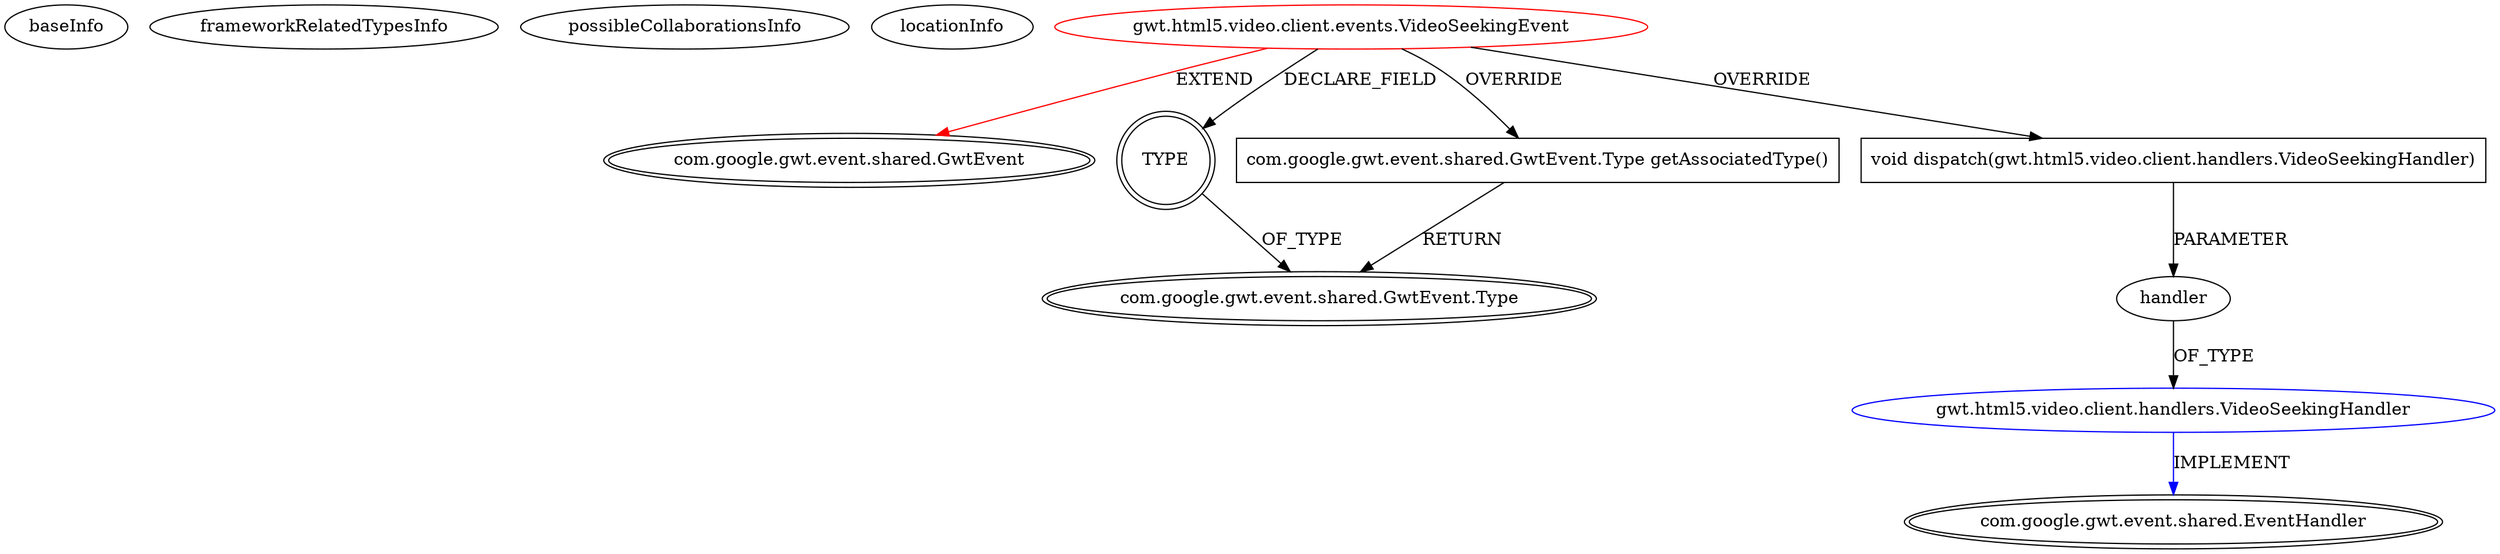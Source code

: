 digraph {
baseInfo[graphId=4015,category="extension_graph",isAnonymous=false,possibleRelation=true]
frameworkRelatedTypesInfo[0="com.google.gwt.event.shared.GwtEvent"]
possibleCollaborationsInfo[0="4015~OVERRIDING_METHOD_DECLARATION-PARAMETER_DECLARATION-~com.google.gwt.event.shared.GwtEvent ~com.google.gwt.event.shared.EventHandler ~false~false"]
locationInfo[projectName="mguiral-GwtVideoLib",filePath="/mguiral-GwtVideoLib/GwtVideoLib-master/src/gwt/html5/video/client/events/VideoSeekingEvent.java",contextSignature="VideoSeekingEvent",graphId="4015"]
0[label="gwt.html5.video.client.events.VideoSeekingEvent",vertexType="ROOT_CLIENT_CLASS_DECLARATION",isFrameworkType=false,color=red]
1[label="com.google.gwt.event.shared.GwtEvent",vertexType="FRAMEWORK_CLASS_TYPE",isFrameworkType=true,peripheries=2]
2[label="TYPE",vertexType="FIELD_DECLARATION",isFrameworkType=true,peripheries=2,shape=circle]
3[label="com.google.gwt.event.shared.GwtEvent.Type",vertexType="FRAMEWORK_CLASS_TYPE",isFrameworkType=true,peripheries=2]
4[label="void dispatch(gwt.html5.video.client.handlers.VideoSeekingHandler)",vertexType="OVERRIDING_METHOD_DECLARATION",isFrameworkType=false,shape=box]
5[label="handler",vertexType="PARAMETER_DECLARATION",isFrameworkType=false]
6[label="gwt.html5.video.client.handlers.VideoSeekingHandler",vertexType="REFERENCE_CLIENT_CLASS_DECLARATION",isFrameworkType=false,color=blue]
7[label="com.google.gwt.event.shared.EventHandler",vertexType="FRAMEWORK_INTERFACE_TYPE",isFrameworkType=true,peripheries=2]
8[label="com.google.gwt.event.shared.GwtEvent.Type getAssociatedType()",vertexType="OVERRIDING_METHOD_DECLARATION",isFrameworkType=false,shape=box]
0->1[label="EXTEND",color=red]
0->2[label="DECLARE_FIELD"]
2->3[label="OF_TYPE"]
0->4[label="OVERRIDE"]
6->7[label="IMPLEMENT",color=blue]
5->6[label="OF_TYPE"]
4->5[label="PARAMETER"]
0->8[label="OVERRIDE"]
8->3[label="RETURN"]
}
